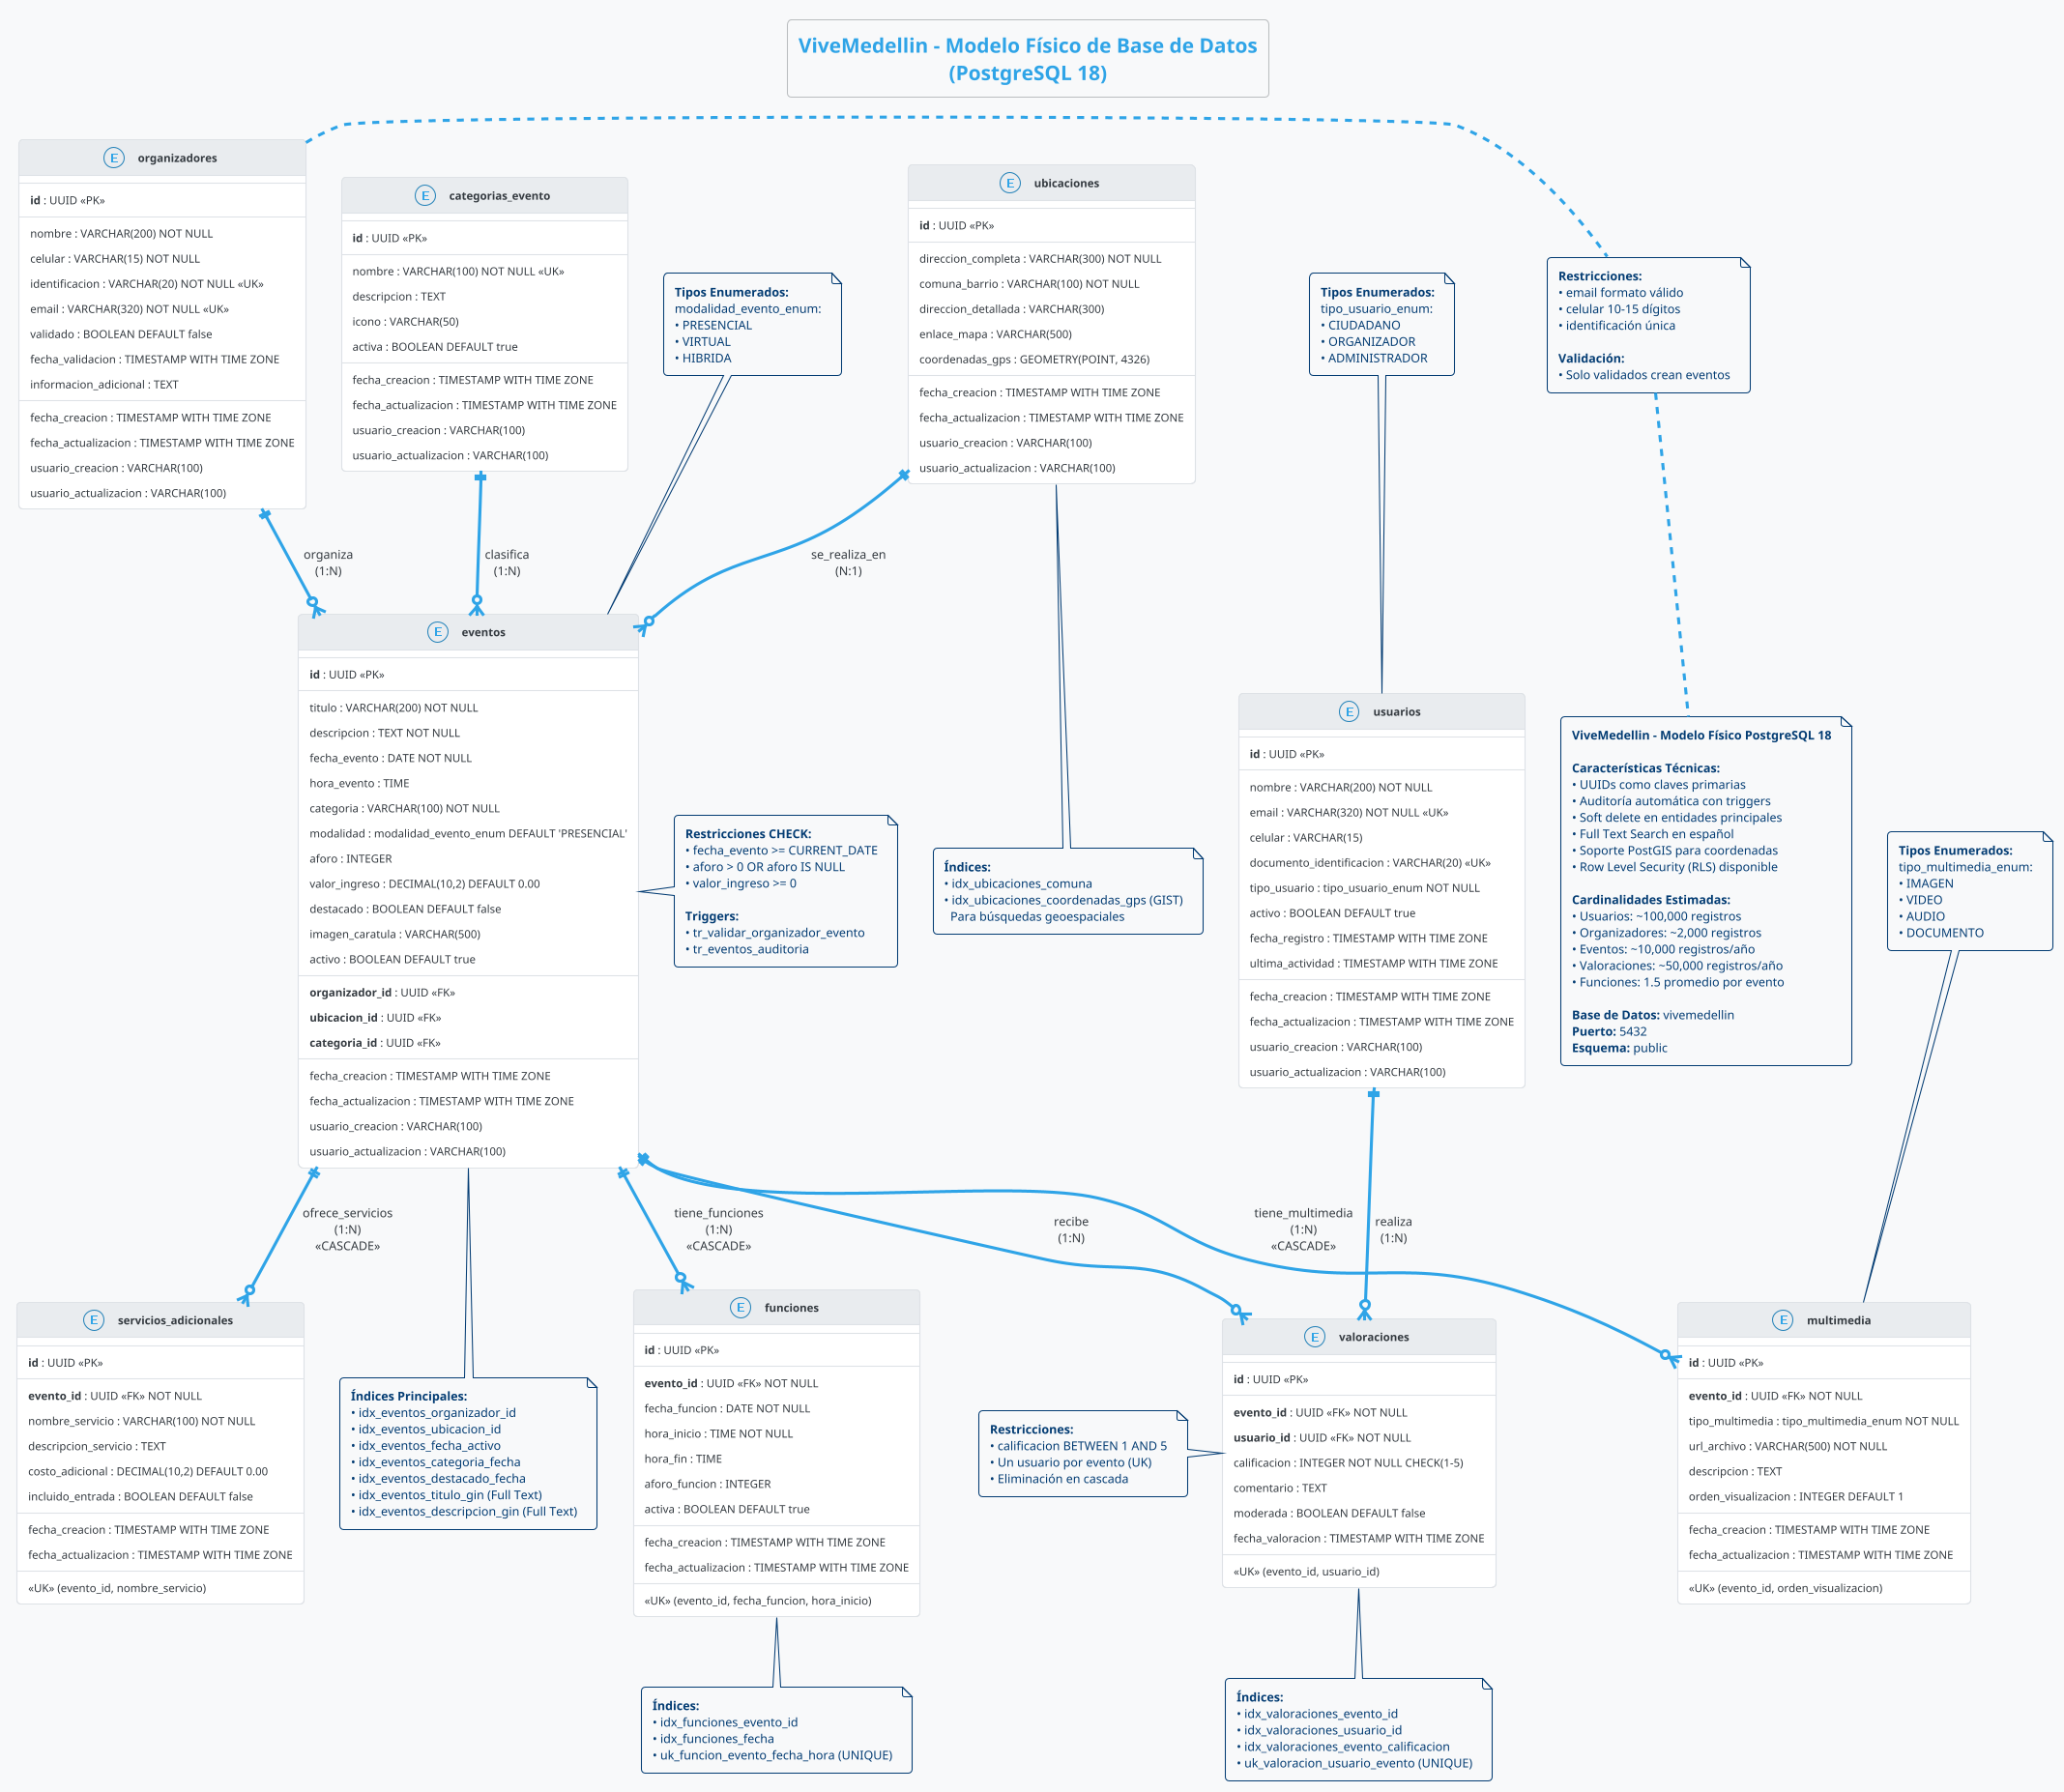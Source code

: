 @startuml ViveMedellin-Physical-Model

!theme cerulean-outline
title ViveMedellin - Modelo Físico de Base de Datos\n(PostgreSQL 18)

' Configuración de estilos
skinparam backgroundColor #f8f9fa
skinparam classBackgroundColor #ffffff
skinparam classBorderColor #dee2e6
skinparam classHeaderBackgroundColor #e9ecef

' ====================================================================
' ENTIDADES PRINCIPALES
' ====================================================================

entity "**usuarios**" as usuarios {
  --
  **id** : UUID <<PK>>
  --
  nombre : VARCHAR(200) NOT NULL
  email : VARCHAR(320) NOT NULL <<UK>>
  celular : VARCHAR(15)
  documento_identificacion : VARCHAR(20) <<UK>>
  tipo_usuario : tipo_usuario_enum NOT NULL
  activo : BOOLEAN DEFAULT true
  fecha_registro : TIMESTAMP WITH TIME ZONE
  ultima_actividad : TIMESTAMP WITH TIME ZONE
  --
  fecha_creacion : TIMESTAMP WITH TIME ZONE
  fecha_actualizacion : TIMESTAMP WITH TIME ZONE
  usuario_creacion : VARCHAR(100)
  usuario_actualizacion : VARCHAR(100)
}

entity "**organizadores**" as organizadores {
  --
  **id** : UUID <<PK>>
  --
  nombre : VARCHAR(200) NOT NULL
  celular : VARCHAR(15) NOT NULL
  identificacion : VARCHAR(20) NOT NULL <<UK>>
  email : VARCHAR(320) NOT NULL <<UK>>
  validado : BOOLEAN DEFAULT false
  fecha_validacion : TIMESTAMP WITH TIME ZONE
  informacion_adicional : TEXT
  --
  fecha_creacion : TIMESTAMP WITH TIME ZONE
  fecha_actualizacion : TIMESTAMP WITH TIME ZONE
  usuario_creacion : VARCHAR(100)
  usuario_actualizacion : VARCHAR(100)
}

entity "**eventos**" as eventos {
  --
  **id** : UUID <<PK>>
  --
  titulo : VARCHAR(200) NOT NULL
  descripcion : TEXT NOT NULL
  fecha_evento : DATE NOT NULL
  hora_evento : TIME
  categoria : VARCHAR(100) NOT NULL
  modalidad : modalidad_evento_enum DEFAULT 'PRESENCIAL'
  aforo : INTEGER
  valor_ingreso : DECIMAL(10,2) DEFAULT 0.00
  destacado : BOOLEAN DEFAULT false
  imagen_caratula : VARCHAR(500)
  activo : BOOLEAN DEFAULT true
  --
  **organizador_id** : UUID <<FK>>
  **ubicacion_id** : UUID <<FK>>
  **categoria_id** : UUID <<FK>>
  --
  fecha_creacion : TIMESTAMP WITH TIME ZONE
  fecha_actualizacion : TIMESTAMP WITH TIME ZONE
  usuario_creacion : VARCHAR(100)
  usuario_actualizacion : VARCHAR(100)
}

entity "**ubicaciones**" as ubicaciones {
  --
  **id** : UUID <<PK>>
  --
  direccion_completa : VARCHAR(300) NOT NULL
  comuna_barrio : VARCHAR(100) NOT NULL
  direccion_detallada : VARCHAR(300)
  enlace_mapa : VARCHAR(500)
  coordenadas_gps : GEOMETRY(POINT, 4326)
  --
  fecha_creacion : TIMESTAMP WITH TIME ZONE
  fecha_actualizacion : TIMESTAMP WITH TIME ZONE
  usuario_creacion : VARCHAR(100)
  usuario_actualizacion : VARCHAR(100)
}

entity "**categorias_evento**" as categorias_evento {
  --
  **id** : UUID <<PK>>
  --
  nombre : VARCHAR(100) NOT NULL <<UK>>
  descripcion : TEXT
  icono : VARCHAR(50)
  activa : BOOLEAN DEFAULT true
  --
  fecha_creacion : TIMESTAMP WITH TIME ZONE
  fecha_actualizacion : TIMESTAMP WITH TIME ZONE
  usuario_creacion : VARCHAR(100)
  usuario_actualizacion : VARCHAR(100)
}

' ====================================================================
' ENTIDADES DEPENDIENTES (COMPOSICIÓN)
' ====================================================================

entity "**funciones**" as funciones {
  --
  **id** : UUID <<PK>>
  --
  **evento_id** : UUID <<FK>> NOT NULL
  fecha_funcion : DATE NOT NULL
  hora_inicio : TIME NOT NULL
  hora_fin : TIME
  aforo_funcion : INTEGER
  activa : BOOLEAN DEFAULT true
  --
  fecha_creacion : TIMESTAMP WITH TIME ZONE
  fecha_actualizacion : TIMESTAMP WITH TIME ZONE
  --
  <<UK>> (evento_id, fecha_funcion, hora_inicio)
}

entity "**valoraciones**" as valoraciones {
  --
  **id** : UUID <<PK>>
  --
  **evento_id** : UUID <<FK>> NOT NULL
  **usuario_id** : UUID <<FK>> NOT NULL
  calificacion : INTEGER NOT NULL CHECK(1-5)
  comentario : TEXT
  moderada : BOOLEAN DEFAULT false
  fecha_valoracion : TIMESTAMP WITH TIME ZONE
  --
  <<UK>> (evento_id, usuario_id)
}

entity "**multimedia**" as multimedia {
  --
  **id** : UUID <<PK>>
  --
  **evento_id** : UUID <<FK>> NOT NULL
  tipo_multimedia : tipo_multimedia_enum NOT NULL
  url_archivo : VARCHAR(500) NOT NULL
  descripcion : TEXT
  orden_visualizacion : INTEGER DEFAULT 1
  --
  fecha_creacion : TIMESTAMP WITH TIME ZONE
  fecha_actualizacion : TIMESTAMP WITH TIME ZONE
  --
  <<UK>> (evento_id, orden_visualizacion)
}

entity "**servicios_adicionales**" as servicios_adicionales {
  --
  **id** : UUID <<PK>>
  --
  **evento_id** : UUID <<FK>> NOT NULL
  nombre_servicio : VARCHAR(100) NOT NULL
  descripcion_servicio : TEXT
  costo_adicional : DECIMAL(10,2) DEFAULT 0.00
  incluido_entrada : BOOLEAN DEFAULT false
  --
  fecha_creacion : TIMESTAMP WITH TIME ZONE
  fecha_actualizacion : TIMESTAMP WITH TIME ZONE
  --
  <<UK>> (evento_id, nombre_servicio)
}

' ====================================================================
' TIPOS ENUMERADOS
' ====================================================================

note top of usuarios : **Tipos Enumerados:**\ntipo_usuario_enum:\n• CIUDADANO\n• ORGANIZADOR\n• ADMINISTRADOR

note top of eventos : **Tipos Enumerados:**\nmodalidad_evento_enum:\n• PRESENCIAL\n• VIRTUAL\n• HIBRIDA

note top of multimedia : **Tipos Enumerados:**\ntipo_multimedia_enum:\n• IMAGEN\n• VIDEO\n• AUDIO\n• DOCUMENTO

' ====================================================================
' RELACIONES PRINCIPALES
' ====================================================================

' Relaciones 1:N principales
organizadores ||--o{ eventos : "organiza\n(1:N)"
ubicaciones ||--o{ eventos : "se_realiza_en\n(N:1)"
categorias_evento ||--o{ eventos : "clasifica\n(1:N)"

' Relaciones de composición (1:N con eliminación en cascada)
eventos ||--o{ funciones : "tiene_funciones\n(1:N)\n<<CASCADE>>"
eventos ||--o{ multimedia : "tiene_multimedia\n(1:N)\n<<CASCADE>>"
eventos ||--o{ servicios_adicionales : "ofrece_servicios\n(1:N)\n<<CASCADE>>"

' Relación N:M (entidad asociativa)
usuarios ||--o{ valoraciones : "realiza\n(1:N)"
eventos ||--o{ valoraciones : "recibe\n(1:N)"

' ====================================================================
' ÍNDICES PRINCIPALES
' ====================================================================

note bottom of eventos : **Índices Principales:**\n• idx_eventos_organizador_id\n• idx_eventos_ubicacion_id\n• idx_eventos_fecha_activo\n• idx_eventos_categoria_fecha\n• idx_eventos_destacado_fecha\n• idx_eventos_titulo_gin (Full Text)\n• idx_eventos_descripcion_gin (Full Text)

note bottom of valoraciones : **Índices:**\n• idx_valoraciones_evento_id\n• idx_valoraciones_usuario_id\n• idx_valoraciones_evento_calificacion\n• uk_valoracion_usuario_evento (UNIQUE)

note bottom of ubicaciones : **Índices:**\n• idx_ubicaciones_comuna\n• idx_ubicaciones_coordenadas_gps (GIST)\n  Para búsquedas geoespaciales

note bottom of funciones : **Índices:**\n• idx_funciones_evento_id\n• idx_funciones_fecha\n• uk_funcion_evento_fecha_hora (UNIQUE)

' ====================================================================
' RESTRICCIONES DE INTEGRIDAD
' ====================================================================

note right of eventos : **Restricciones CHECK:**\n• fecha_evento >= CURRENT_DATE\n• aforo > 0 OR aforo IS NULL\n• valor_ingreso >= 0\n\n**Triggers:**\n• tr_validar_organizador_evento\n• tr_eventos_auditoria

note left of valoraciones : **Restricciones:**\n• calificacion BETWEEN 1 AND 5\n• Un usuario por evento (UK)\n• Eliminación en cascada

note right of organizadores : **Restricciones:**\n• email formato válido\n• celular 10-15 dígitos\n• identificación única\n\n**Validación:**\n• Solo validados crean eventos

' ====================================================================
' INFORMACIÓN ADICIONAL
' ====================================================================

note bottom : **ViveMedellin - Modelo Físico PostgreSQL 18**\n\n**Características Técnicas:**\n• UUIDs como claves primarias\n• Auditoría automática con triggers\n• Soft delete en entidades principales\n• Full Text Search en español\n• Soporte PostGIS para coordenadas\n• Row Level Security (RLS) disponible\n\n**Cardinalidades Estimadas:**\n• Usuarios: ~100,000 registros\n• Organizadores: ~2,000 registros\n• Eventos: ~10,000 registros/año\n• Valoraciones: ~50,000 registros/año\n• Funciones: 1.5 promedio por evento\n\n**Base de Datos:** vivemedellin\n**Puerto:** 5432\n**Esquema:** public

@enduml